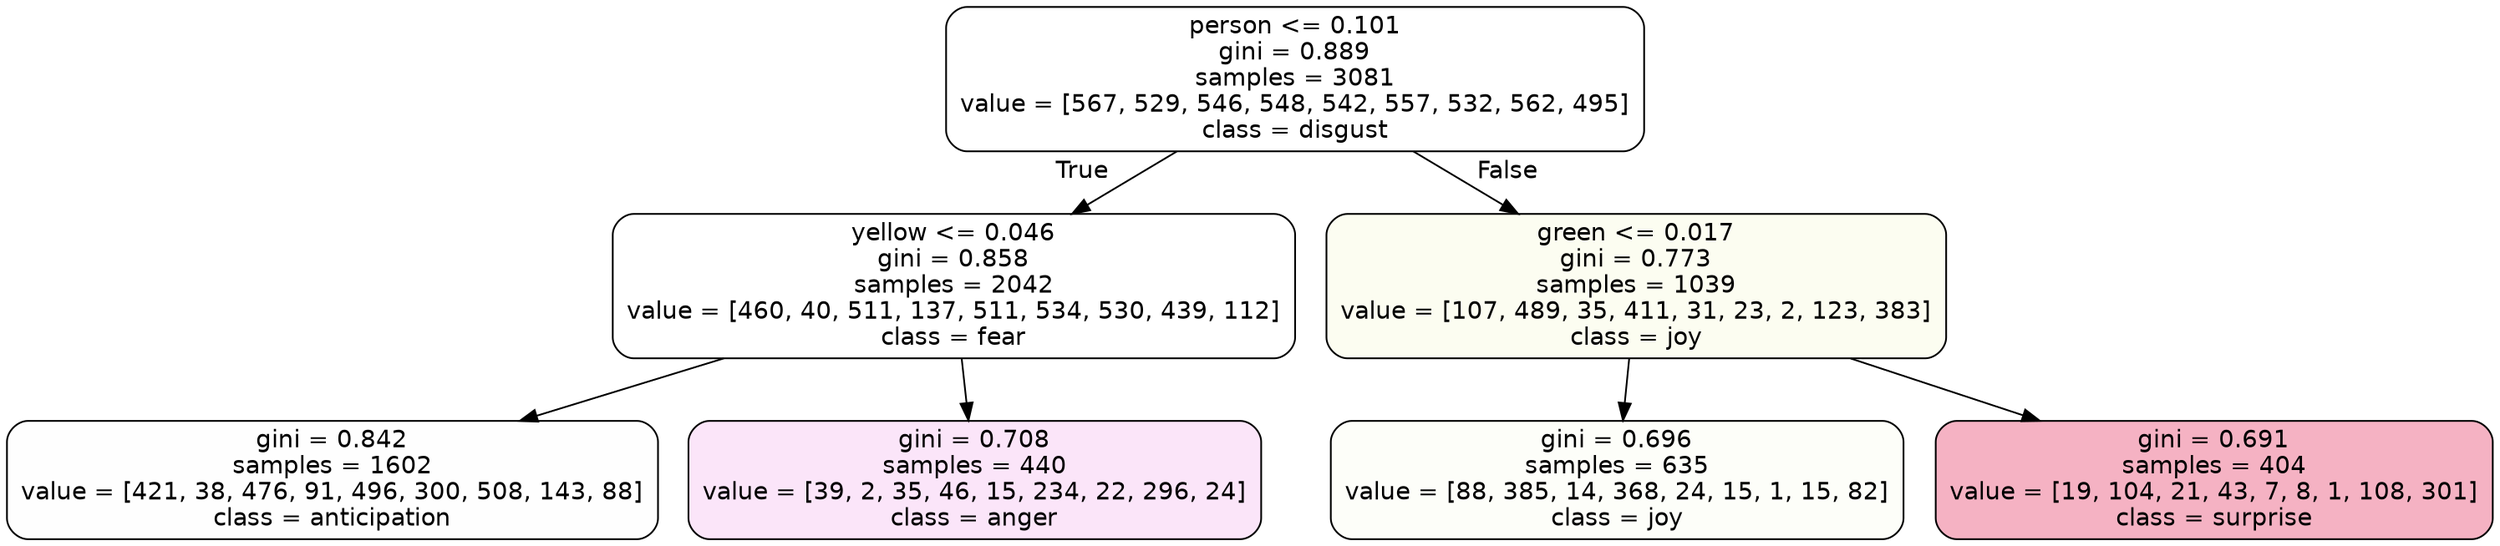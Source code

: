 digraph Tree {
node [shape=box, style="filled, rounded", color="black", fontname=helvetica] ;
edge [fontname=helvetica] ;
0 [label="person <= 0.101\ngini = 0.889\nsamples = 3081\nvalue = [567, 529, 546, 548, 542, 557, 532, 562, 495]\nclass = disgust", fillcolor="#e5813900"] ;
1 [label="yellow <= 0.046\ngini = 0.858\nsamples = 2042\nvalue = [460, 40, 511, 137, 511, 534, 530, 439, 112]\nclass = fear", fillcolor="#3964e500"] ;
0 -> 1 [labeldistance=2.5, labelangle=45, headlabel="True"] ;
2 [label="gini = 0.842\nsamples = 1602\nvalue = [421, 38, 476, 91, 496, 300, 508, 143, 88]\nclass = anticipation", fillcolor="#8139e501"] ;
1 -> 2 ;
3 [label="gini = 0.708\nsamples = 440\nvalue = [39, 2, 35, 46, 15, 234, 22, 296, 24]\nclass = anger", fillcolor="#e539d721"] ;
1 -> 3 ;
4 [label="green <= 0.017\ngini = 0.773\nsamples = 1039\nvalue = [107, 489, 35, 411, 31, 23, 2, 123, 383]\nclass = joy", fillcolor="#d7e53911"] ;
0 -> 4 [labeldistance=2.5, labelangle=-45, headlabel="False"] ;
5 [label="gini = 0.696\nsamples = 635\nvalue = [88, 385, 14, 368, 24, 15, 1, 15, 82]\nclass = joy", fillcolor="#d7e53907"] ;
4 -> 5 ;
6 [label="gini = 0.691\nsamples = 404\nvalue = [19, 104, 21, 43, 7, 8, 1, 108, 301]\nclass = surprise", fillcolor="#e5396462"] ;
4 -> 6 ;
}